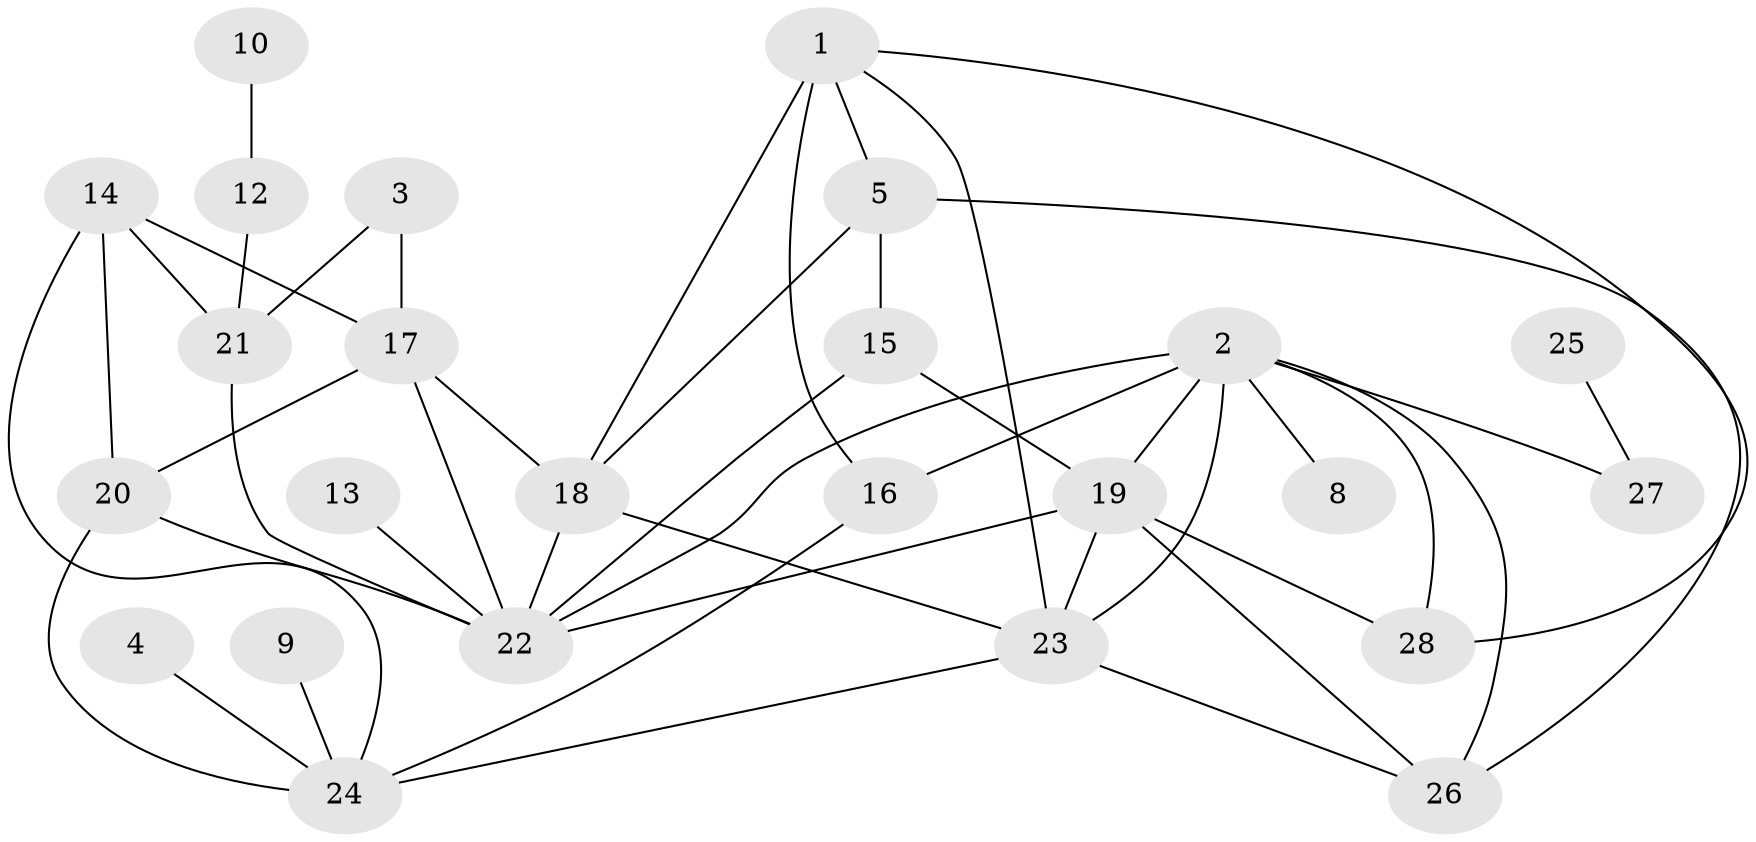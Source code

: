 // original degree distribution, {3: 0.2909090909090909, 2: 0.21818181818181817, 4: 0.16363636363636364, 5: 0.03636363636363636, 6: 0.05454545454545454, 7: 0.03636363636363636, 1: 0.14545454545454545, 0: 0.05454545454545454}
// Generated by graph-tools (version 1.1) at 2025/25/03/09/25 03:25:17]
// undirected, 25 vertices, 45 edges
graph export_dot {
graph [start="1"]
  node [color=gray90,style=filled];
  1;
  2;
  3;
  4;
  5;
  8;
  9;
  10;
  12;
  13;
  14;
  15;
  16;
  17;
  18;
  19;
  20;
  21;
  22;
  23;
  24;
  25;
  26;
  27;
  28;
  1 -- 5 [weight=1.0];
  1 -- 16 [weight=1.0];
  1 -- 18 [weight=3.0];
  1 -- 23 [weight=1.0];
  1 -- 28 [weight=2.0];
  2 -- 8 [weight=1.0];
  2 -- 16 [weight=1.0];
  2 -- 19 [weight=1.0];
  2 -- 22 [weight=1.0];
  2 -- 23 [weight=2.0];
  2 -- 26 [weight=1.0];
  2 -- 27 [weight=1.0];
  2 -- 28 [weight=1.0];
  3 -- 17 [weight=1.0];
  3 -- 21 [weight=1.0];
  4 -- 24 [weight=1.0];
  5 -- 15 [weight=1.0];
  5 -- 18 [weight=1.0];
  5 -- 26 [weight=1.0];
  9 -- 24 [weight=1.0];
  10 -- 12 [weight=1.0];
  12 -- 21 [weight=1.0];
  13 -- 22 [weight=1.0];
  14 -- 17 [weight=1.0];
  14 -- 20 [weight=1.0];
  14 -- 21 [weight=1.0];
  14 -- 24 [weight=1.0];
  15 -- 19 [weight=1.0];
  15 -- 22 [weight=1.0];
  16 -- 24 [weight=1.0];
  17 -- 18 [weight=1.0];
  17 -- 20 [weight=1.0];
  17 -- 22 [weight=1.0];
  18 -- 22 [weight=1.0];
  18 -- 23 [weight=1.0];
  19 -- 22 [weight=1.0];
  19 -- 23 [weight=1.0];
  19 -- 26 [weight=1.0];
  19 -- 28 [weight=1.0];
  20 -- 22 [weight=2.0];
  20 -- 24 [weight=2.0];
  21 -- 22 [weight=1.0];
  23 -- 24 [weight=2.0];
  23 -- 26 [weight=1.0];
  25 -- 27 [weight=1.0];
}
